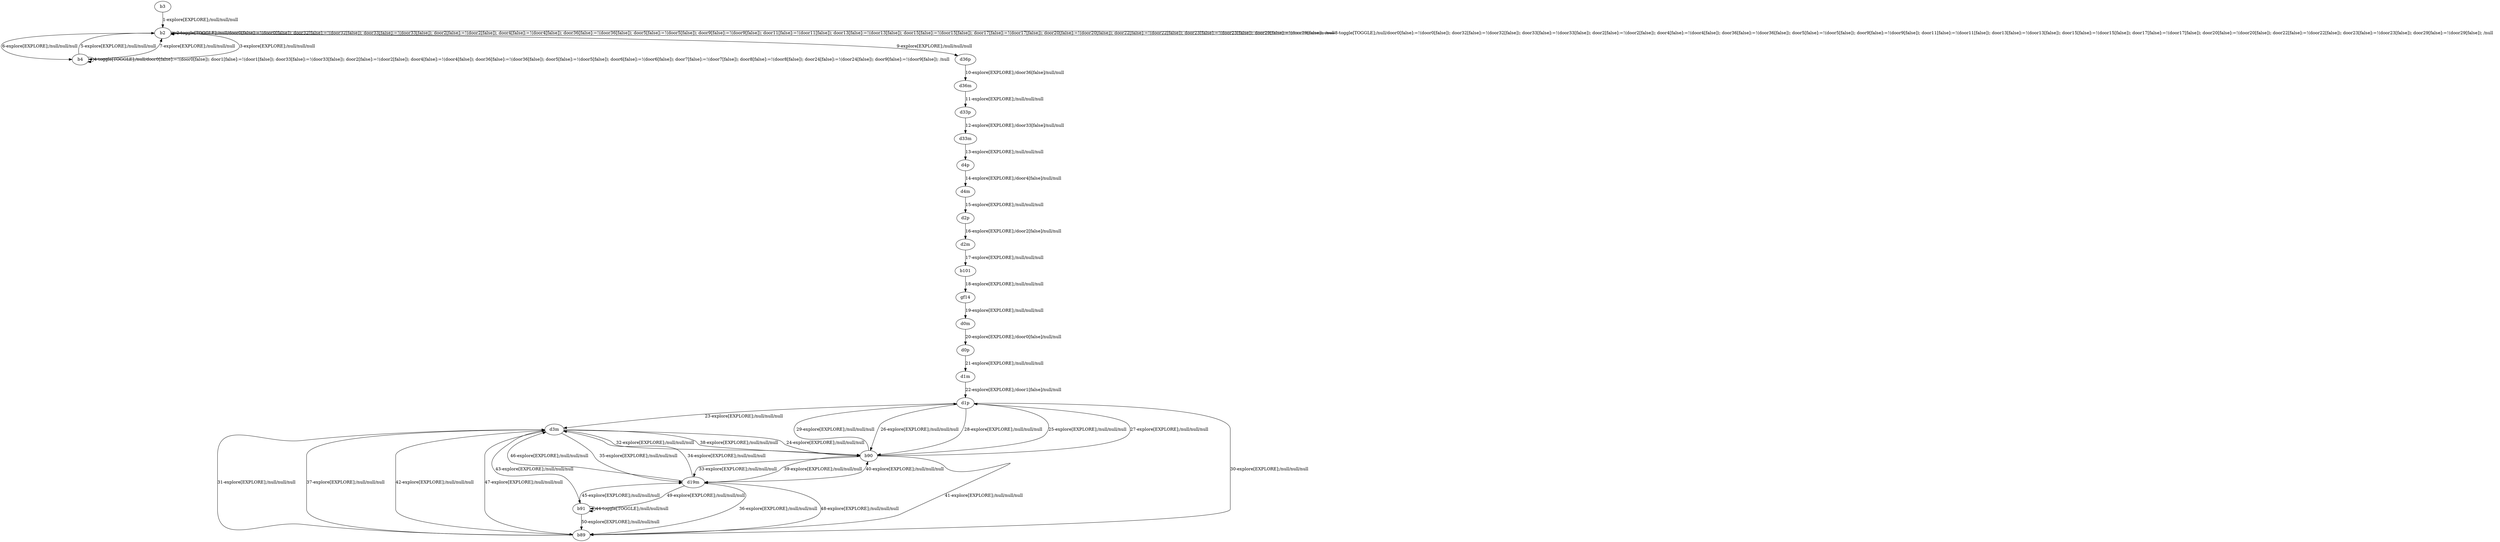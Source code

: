 # Total number of goals covered by this test: 2
# d19m --> b89
# b89 --> d19m

digraph g {
"b3" -> "b2" [label = "1-explore[EXPLORE];/null/null/null"];
"b2" -> "b2" [label = "2-toggle[TOGGLE];/null/door0[false]:=!(door0[false]); door32[false]:=!(door32[false]); door33[false]:=!(door33[false]); door2[false]:=!(door2[false]); door4[false]:=!(door4[false]); door36[false]:=!(door36[false]); door5[false]:=!(door5[false]); door9[false]:=!(door9[false]); door11[false]:=!(door11[false]); door13[false]:=!(door13[false]); door15[false]:=!(door15[false]); door17[false]:=!(door17[false]); door20[false]:=!(door20[false]); door22[false]:=!(door22[false]); door23[false]:=!(door23[false]); door29[false]:=!(door29[false]); /null"];
"b2" -> "b4" [label = "3-explore[EXPLORE];/null/null/null"];
"b4" -> "b4" [label = "4-toggle[TOGGLE];/null/door0[false]:=!(door0[false]); door1[false]:=!(door1[false]); door33[false]:=!(door33[false]); door2[false]:=!(door2[false]); door4[false]:=!(door4[false]); door36[false]:=!(door36[false]); door5[false]:=!(door5[false]); door6[false]:=!(door6[false]); door7[false]:=!(door7[false]); door8[false]:=!(door8[false]); door24[false]:=!(door24[false]); door9[false]:=!(door9[false]); /null"];
"b4" -> "b2" [label = "5-explore[EXPLORE];/null/null/null"];
"b2" -> "b4" [label = "6-explore[EXPLORE];/null/null/null"];
"b4" -> "b2" [label = "7-explore[EXPLORE];/null/null/null"];
"b2" -> "b2" [label = "8-toggle[TOGGLE];/null/door0[false]:=!(door0[false]); door32[false]:=!(door32[false]); door33[false]:=!(door33[false]); door2[false]:=!(door2[false]); door4[false]:=!(door4[false]); door36[false]:=!(door36[false]); door5[false]:=!(door5[false]); door9[false]:=!(door9[false]); door11[false]:=!(door11[false]); door13[false]:=!(door13[false]); door15[false]:=!(door15[false]); door17[false]:=!(door17[false]); door20[false]:=!(door20[false]); door22[false]:=!(door22[false]); door23[false]:=!(door23[false]); door29[false]:=!(door29[false]); /null"];
"b2" -> "d36p" [label = "9-explore[EXPLORE];/null/null/null"];
"d36p" -> "d36m" [label = "10-explore[EXPLORE];/door36[false]/null/null"];
"d36m" -> "d33p" [label = "11-explore[EXPLORE];/null/null/null"];
"d33p" -> "d33m" [label = "12-explore[EXPLORE];/door33[false]/null/null"];
"d33m" -> "d4p" [label = "13-explore[EXPLORE];/null/null/null"];
"d4p" -> "d4m" [label = "14-explore[EXPLORE];/door4[false]/null/null"];
"d4m" -> "d2p" [label = "15-explore[EXPLORE];/null/null/null"];
"d2p" -> "d2m" [label = "16-explore[EXPLORE];/door2[false]/null/null"];
"d2m" -> "b101" [label = "17-explore[EXPLORE];/null/null/null"];
"b101" -> "gf14" [label = "18-explore[EXPLORE];/null/null/null"];
"gf14" -> "d0m" [label = "19-explore[EXPLORE];/null/null/null"];
"d0m" -> "d0p" [label = "20-explore[EXPLORE];/door0[false]/null/null"];
"d0p" -> "d1m" [label = "21-explore[EXPLORE];/null/null/null"];
"d1m" -> "d1p" [label = "22-explore[EXPLORE];/door1[false]/null/null"];
"d1p" -> "d3m" [label = "23-explore[EXPLORE];/null/null/null"];
"d3m" -> "b90" [label = "24-explore[EXPLORE];/null/null/null"];
"b90" -> "d1p" [label = "25-explore[EXPLORE];/null/null/null"];
"d1p" -> "b90" [label = "26-explore[EXPLORE];/null/null/null"];
"b90" -> "d1p" [label = "27-explore[EXPLORE];/null/null/null"];
"d1p" -> "b90" [label = "28-explore[EXPLORE];/null/null/null"];
"b90" -> "d1p" [label = "29-explore[EXPLORE];/null/null/null"];
"d1p" -> "b89" [label = "30-explore[EXPLORE];/null/null/null"];
"b89" -> "d3m" [label = "31-explore[EXPLORE];/null/null/null"];
"d3m" -> "b90" [label = "32-explore[EXPLORE];/null/null/null"];
"b90" -> "d19m" [label = "33-explore[EXPLORE];/null/null/null"];
"d19m" -> "d3m" [label = "34-explore[EXPLORE];/null/null/null"];
"d3m" -> "d19m" [label = "35-explore[EXPLORE];/null/null/null"];
"d19m" -> "b89" [label = "36-explore[EXPLORE];/null/null/null"];
"b89" -> "d3m" [label = "37-explore[EXPLORE];/null/null/null"];
"d3m" -> "b90" [label = "38-explore[EXPLORE];/null/null/null"];
"b90" -> "d19m" [label = "39-explore[EXPLORE];/null/null/null"];
"d19m" -> "b90" [label = "40-explore[EXPLORE];/null/null/null"];
"b90" -> "b89" [label = "41-explore[EXPLORE];/null/null/null"];
"b89" -> "d3m" [label = "42-explore[EXPLORE];/null/null/null"];
"d3m" -> "b91" [label = "43-explore[EXPLORE];/null/null/null"];
"b91" -> "b91" [label = "44-toggle[TOGGLE];/null/null/null"];
"b91" -> "d19m" [label = "45-explore[EXPLORE];/null/null/null"];
"d19m" -> "d3m" [label = "46-explore[EXPLORE];/null/null/null"];
"d3m" -> "b89" [label = "47-explore[EXPLORE];/null/null/null"];
"b89" -> "d19m" [label = "48-explore[EXPLORE];/null/null/null"];
"d19m" -> "b91" [label = "49-explore[EXPLORE];/null/null/null"];
"b91" -> "b89" [label = "50-explore[EXPLORE];/null/null/null"];
}